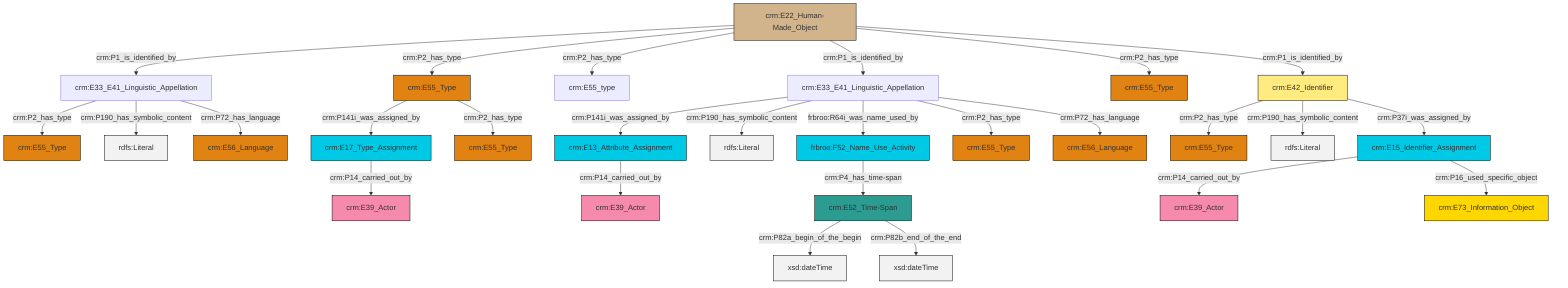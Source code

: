 graph TD
classDef Literal fill:#f2f2f2,stroke:#000000;
classDef CRM_Entity fill:#FFFFFF,stroke:#000000;
classDef Temporal_Entity fill:#00C9E6, stroke:#000000;
classDef Type fill:#E18312, stroke:#000000;
classDef Time-Span fill:#2C9C91, stroke:#000000;
classDef Appellation fill:#FFEB7F, stroke:#000000;
classDef Place fill:#008836, stroke:#000000;
classDef Persistent_Item fill:#B266B2, stroke:#000000;
classDef Conceptual_Object fill:#FFD700, stroke:#000000;
classDef Physical_Thing fill:#D2B48C, stroke:#000000;
classDef Actor fill:#f58aad, stroke:#000000;
classDef PC_Classes fill:#4ce600, stroke:#000000;
classDef Multi fill:#cccccc,stroke:#000000;

2["crm:E52_Time-Span"]:::Time-Span -->|crm:P82a_begin_of_the_begin| 3[xsd:dateTime]:::Literal
8["crm:E22_Human-Made_Object"]:::Physical_Thing -->|crm:P1_is_identified_by| 9["crm:E33_E41_Linguistic_Appellation"]:::Default
4["crm:E33_E41_Linguistic_Appellation"]:::Default -->|crm:P141i_was_assigned_by| 10["crm:E13_Attribute_Assignment"]:::Temporal_Entity
24["crm:E15_Identifier_Assignment"]:::Temporal_Entity -->|crm:P14_carried_out_by| 25["crm:E39_Actor"]:::Actor
26["crm:E17_Type_Assignment"]:::Temporal_Entity -->|crm:P14_carried_out_by| 22["crm:E39_Actor"]:::Actor
9["crm:E33_E41_Linguistic_Appellation"]:::Default -->|crm:P2_has_type| 16["crm:E55_Type"]:::Type
4["crm:E33_E41_Linguistic_Appellation"]:::Default -->|crm:P190_has_symbolic_content| 34[rdfs:Literal]:::Literal
8["crm:E22_Human-Made_Object"]:::Physical_Thing -->|crm:P2_has_type| 6["crm:E55_Type"]:::Type
29["crm:E42_Identifier"]:::Appellation -->|crm:P2_has_type| 12["crm:E55_Type"]:::Type
6["crm:E55_Type"]:::Type -->|crm:P141i_was_assigned_by| 26["crm:E17_Type_Assignment"]:::Temporal_Entity
8["crm:E22_Human-Made_Object"]:::Physical_Thing -->|crm:P2_has_type| 20["crm:E55_type"]:::Default
24["crm:E15_Identifier_Assignment"]:::Temporal_Entity -->|crm:P16_used_specific_object| 38["crm:E73_Information_Object"]:::Conceptual_Object
29["crm:E42_Identifier"]:::Appellation -->|crm:P190_has_symbolic_content| 41[rdfs:Literal]:::Literal
29["crm:E42_Identifier"]:::Appellation -->|crm:P37i_was_assigned_by| 24["crm:E15_Identifier_Assignment"]:::Temporal_Entity
8["crm:E22_Human-Made_Object"]:::Physical_Thing -->|crm:P1_is_identified_by| 4["crm:E33_E41_Linguistic_Appellation"]:::Default
4["crm:E33_E41_Linguistic_Appellation"]:::Default -->|frbroo:R64i_was_name_used_by| 42["frbroo:F52_Name_Use_Activity"]:::Temporal_Entity
9["crm:E33_E41_Linguistic_Appellation"]:::Default -->|crm:P190_has_symbolic_content| 43[rdfs:Literal]:::Literal
2["crm:E52_Time-Span"]:::Time-Span -->|crm:P82b_end_of_the_end| 44[xsd:dateTime]:::Literal
6["crm:E55_Type"]:::Type -->|crm:P2_has_type| 27["crm:E55_Type"]:::Type
42["frbroo:F52_Name_Use_Activity"]:::Temporal_Entity -->|crm:P4_has_time-span| 2["crm:E52_Time-Span"]:::Time-Span
8["crm:E22_Human-Made_Object"]:::Physical_Thing -->|crm:P2_has_type| 0["crm:E55_Type"]:::Type
4["crm:E33_E41_Linguistic_Appellation"]:::Default -->|crm:P2_has_type| 35["crm:E55_Type"]:::Type
4["crm:E33_E41_Linguistic_Appellation"]:::Default -->|crm:P72_has_language| 18["crm:E56_Language"]:::Type
9["crm:E33_E41_Linguistic_Appellation"]:::Default -->|crm:P72_has_language| 14["crm:E56_Language"]:::Type
8["crm:E22_Human-Made_Object"]:::Physical_Thing -->|crm:P1_is_identified_by| 29["crm:E42_Identifier"]:::Appellation
10["crm:E13_Attribute_Assignment"]:::Temporal_Entity -->|crm:P14_carried_out_by| 32["crm:E39_Actor"]:::Actor